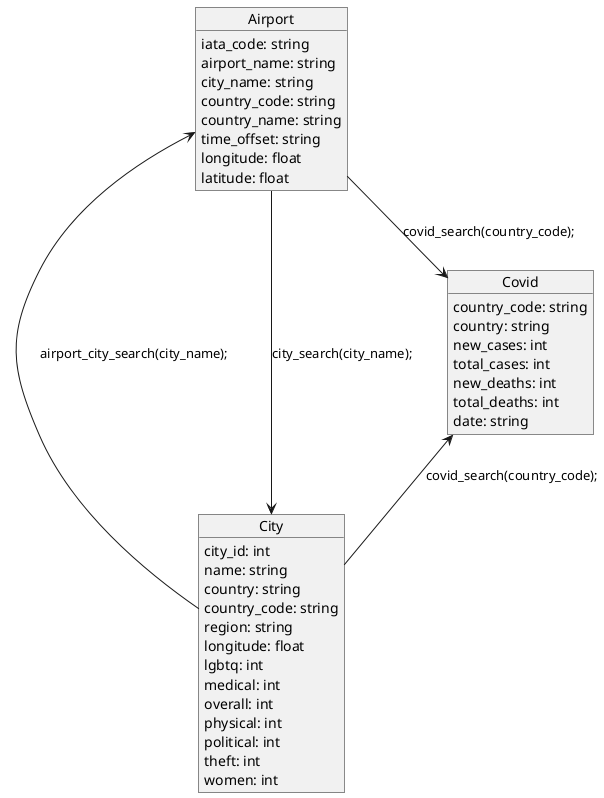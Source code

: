 @startuml
' this is very rough for now. should wait until database is finished to diagram
/'
class CountryEntry(base):
    __tablename__ = "cities"
    city_id = Column(Integer, primary_key=True)
    name = Column(Text)
    country = Column(Text)
    country_code = Column(Text, ForeignKey("covid.country_code"))
    region = Column(Text)
    longitude = Column(Float)
    latitude = Column(Float)
    lgbtq = Column(Integer)
    medical = Column(Integer)
    overall = Column(Integer)
    physical = Column(Integer)
    political = Column(Integer)
    theft = Column(Integer)
    women = Column(Integer)


class CovidEntry(base):
    __tablename__ = "covid"
    country_code = Column(Text, primary_key=True)
    country = Column(Text)
    new_cases = Column(BigInteger)
    total_cases = Column(BigInteger)
    new_deaths = Column(BigInteger)
    total_deaths = Column(BigInteger)
    date = Column(Text)

    def __hash__(self):
        return hash(self.str(country_code))


class AirportEntry(base):
    __tablename__ = "airports"
    iata_code = Column(Text, primary_key=True)
    airport_name = Column(Text)
    city_name = Column(Text)
    country_code = Column(Text, ForeignKey("covid.country_code"))
    country_name = Column(Text)
    time_offset = Column(Text)
    longitude = Column(Float)
    latitude = Column(Float)
'/
Object City{
    city_id: int
    name: string
    country: string
    country_code: string
    region: string
    longitude: float
    lgbtq: int
    medical: int
    overall: int
    physical: int
    political: int
    theft: int
    women: int
}

Object Covid{
    country_code: string
    country: string
    new_cases: int
    total_cases: int
    new_deaths: int
    total_deaths: int
    date: string
}

Object Airport{
    iata_code: string
    airport_name: string
    city_name: string
    country_code: string
    country_name: string
    time_offset: string
    longitude: float
    latitude: float
}

Airport <-- City : airport_city_search(city_name);
Airport --> City : city_search(city_name);
Covid <-- City : covid_search(country_code);
Airport --> Covid : covid_search(country_code);

@enduml